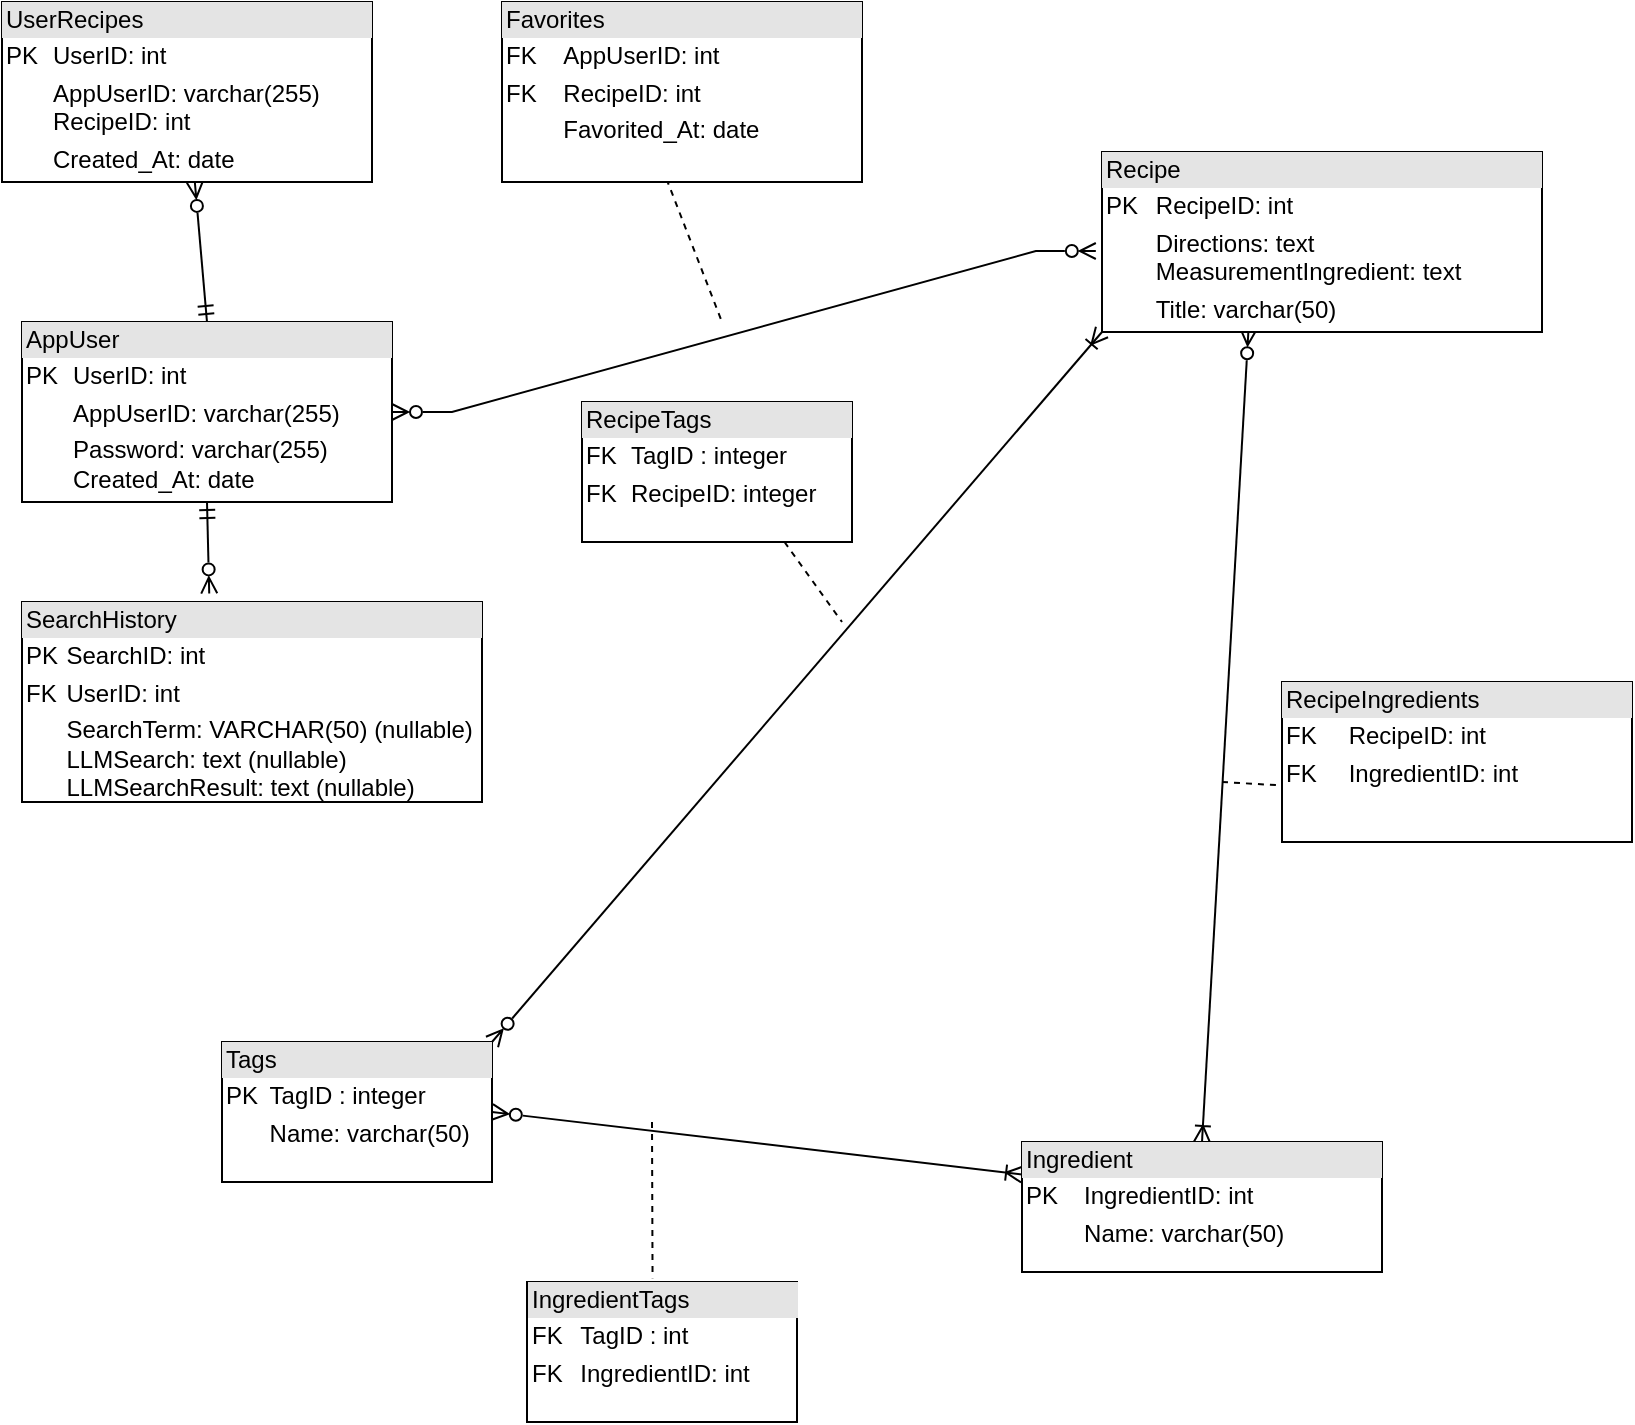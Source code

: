 <mxfile>
    <diagram name="Page-1" id="7ARzTkC1GYlOzNA3DdzD">
        <mxGraphModel dx="812" dy="448" grid="1" gridSize="10" guides="1" tooltips="1" connect="1" arrows="1" fold="1" page="1" pageScale="1" pageWidth="850" pageHeight="1100" math="0" shadow="0">
            <root>
                <mxCell id="0"/>
                <mxCell id="1" parent="0"/>
                <mxCell id="VVuWQ3KE4KyJTpnH6zJP-72" value="" style="edgeStyle=entityRelationEdgeStyle;fontSize=12;html=1;endArrow=ERzeroToMany;rounded=0;entryX=-0.014;entryY=0.55;entryDx=0;entryDy=0;startArrow=ERzeroToMany;startFill=0;endFill=0;entryPerimeter=0;" parent="1" source="G9O_GVbUvE1H169SgtPe-10" target="G9O_GVbUvE1H169SgtPe-45" edge="1">
                    <mxGeometry width="100" height="100" relative="1" as="geometry">
                        <mxPoint x="200" y="189.94" as="sourcePoint"/>
                        <mxPoint x="470" y="190.0" as="targetPoint"/>
                        <Array as="points">
                            <mxPoint x="450" y="190"/>
                        </Array>
                    </mxGeometry>
                </mxCell>
                <mxCell id="RCrXpqn-a_CAe2zHo8Ni-3" value="" style="endArrow=ERoneToMany;startArrow=ERzeroToMany;html=1;rounded=0;exitX=1;exitY=0;exitDx=0;exitDy=0;entryX=0;entryY=1;entryDx=0;entryDy=0;startFill=0;endFill=0;" parent="1" source="G9O_GVbUvE1H169SgtPe-46" target="G9O_GVbUvE1H169SgtPe-45" edge="1">
                    <mxGeometry width="50" height="50" relative="1" as="geometry">
                        <mxPoint x="200" y="505" as="sourcePoint"/>
                        <mxPoint x="470" y="225.0" as="targetPoint"/>
                    </mxGeometry>
                </mxCell>
                <mxCell id="RCrXpqn-a_CAe2zHo8Ni-4" value="" style="endArrow=none;html=1;rounded=0;exitX=0.75;exitY=1;exitDx=0;exitDy=0;dashed=1;" parent="1" source="G9O_GVbUvE1H169SgtPe-15" edge="1">
                    <mxGeometry width="50" height="50" relative="1" as="geometry">
                        <mxPoint x="200" y="350" as="sourcePoint"/>
                        <mxPoint x="440" y="320" as="targetPoint"/>
                    </mxGeometry>
                </mxCell>
                <mxCell id="RCrXpqn-a_CAe2zHo8Ni-5" value="" style="endArrow=ERoneToMany;startArrow=ERzeroToMany;html=1;rounded=0;exitX=1;exitY=0.5;exitDx=0;exitDy=0;entryX=0;entryY=0.25;entryDx=0;entryDy=0;startFill=0;endFill=0;" parent="1" source="G9O_GVbUvE1H169SgtPe-46" target="G9O_GVbUvE1H169SgtPe-48" edge="1">
                    <mxGeometry width="50" height="50" relative="1" as="geometry">
                        <mxPoint x="199.35" y="582.98" as="sourcePoint"/>
                        <mxPoint x="470" y="615" as="targetPoint"/>
                    </mxGeometry>
                </mxCell>
                <mxCell id="RCrXpqn-a_CAe2zHo8Ni-6" value="" style="endArrow=none;html=1;rounded=0;entryX=0.465;entryY=-0.026;entryDx=0;entryDy=0;dashed=1;entryPerimeter=0;" parent="1" target="G9O_GVbUvE1H169SgtPe-47" edge="1">
                    <mxGeometry width="50" height="50" relative="1" as="geometry">
                        <mxPoint x="345" y="570" as="sourcePoint"/>
                        <mxPoint x="230" y="610" as="targetPoint"/>
                    </mxGeometry>
                </mxCell>
                <mxCell id="RCrXpqn-a_CAe2zHo8Ni-9" value="" style="endArrow=ERzeroToMany;startArrow=ERoneToMany;html=1;rounded=0;exitX=0.5;exitY=0;exitDx=0;exitDy=0;startFill=0;endFill=0;entryX=0.333;entryY=0.985;entryDx=0;entryDy=0;entryPerimeter=0;" parent="1" source="G9O_GVbUvE1H169SgtPe-48" target="G9O_GVbUvE1H169SgtPe-45" edge="1">
                    <mxGeometry width="50" height="50" relative="1" as="geometry">
                        <mxPoint x="545" y="580" as="sourcePoint"/>
                        <mxPoint x="545" y="260.0" as="targetPoint"/>
                    </mxGeometry>
                </mxCell>
                <mxCell id="RCrXpqn-a_CAe2zHo8Ni-10" value="" style="endArrow=none;html=1;rounded=0;entryX=0.012;entryY=0.648;entryDx=0;entryDy=0;dashed=1;entryPerimeter=0;" parent="1" target="G9O_GVbUvE1H169SgtPe-49" edge="1">
                    <mxGeometry width="50" height="50" relative="1" as="geometry">
                        <mxPoint x="630" y="400" as="sourcePoint"/>
                        <mxPoint x="620" y="400" as="targetPoint"/>
                    </mxGeometry>
                </mxCell>
                <mxCell id="6IcyhnfVefln0a-kWws9-1" value="" style="endArrow=none;html=1;rounded=0;exitX=0.457;exitY=0.983;exitDx=0;exitDy=0;dashed=1;exitPerimeter=0;" parent="1" source="G9O_GVbUvE1H169SgtPe-16" edge="1">
                    <mxGeometry width="50" height="50" relative="1" as="geometry">
                        <mxPoint x="350" y="150.0" as="sourcePoint"/>
                        <mxPoint x="380" y="170" as="targetPoint"/>
                    </mxGeometry>
                </mxCell>
                <mxCell id="G9O_GVbUvE1H169SgtPe-10" value="&lt;div style=&quot;box-sizing:border-box;width:100%;background:#e4e4e4;padding:2px;&quot;&gt;AppUser&lt;/div&gt;&lt;table style=&quot;width:100%;font-size:1em;&quot; cellpadding=&quot;2&quot; cellspacing=&quot;0&quot;&gt;&lt;tbody&gt;&lt;tr&gt;&lt;td&gt;PK&lt;/td&gt;&lt;td&gt;UserID: int&lt;/td&gt;&lt;/tr&gt;&lt;tr&gt;&lt;td&gt;&lt;br&gt;&lt;/td&gt;&lt;td&gt;AppUserID: varchar(255)&lt;br&gt;&lt;/td&gt;&lt;/tr&gt;&lt;tr&gt;&lt;td&gt;&lt;/td&gt;&lt;td&gt;Password: varchar(255)&lt;br&gt;Created_At: date&lt;br&gt;&lt;/td&gt;&lt;/tr&gt;&lt;/tbody&gt;&lt;/table&gt;" style="verticalAlign=top;align=left;overflow=fill;html=1;whiteSpace=wrap;" parent="1" vertex="1">
                    <mxGeometry x="30" y="170" width="185" height="90" as="geometry"/>
                </mxCell>
                <mxCell id="G9O_GVbUvE1H169SgtPe-15" value="&lt;div style=&quot;box-sizing:border-box;width:100%;background:#e4e4e4;padding:2px;&quot;&gt;RecipeTags&lt;/div&gt;&lt;table style=&quot;width:100%;font-size:1em;&quot; cellpadding=&quot;2&quot; cellspacing=&quot;0&quot;&gt;&lt;tbody&gt;&lt;tr&gt;&lt;td&gt;FK&lt;/td&gt;&lt;td&gt;TagID : integer&lt;/td&gt;&lt;/tr&gt;&lt;tr&gt;&lt;td&gt;FK&lt;/td&gt;&lt;td&gt;RecipeID: integer&lt;/td&gt;&lt;/tr&gt;&lt;tr&gt;&lt;td&gt;&lt;/td&gt;&lt;td&gt;&lt;br&gt;&lt;/td&gt;&lt;/tr&gt;&lt;/tbody&gt;&lt;/table&gt;" style="verticalAlign=top;align=left;overflow=fill;html=1;whiteSpace=wrap;" parent="1" vertex="1">
                    <mxGeometry x="310" y="210" width="135" height="70" as="geometry"/>
                </mxCell>
                <mxCell id="G9O_GVbUvE1H169SgtPe-16" value="&lt;div style=&quot;box-sizing:border-box;width:100%;background:#e4e4e4;padding:2px;&quot;&gt;Favorites&lt;/div&gt;&lt;table style=&quot;width:100%;font-size:1em;&quot; cellpadding=&quot;2&quot; cellspacing=&quot;0&quot;&gt;&lt;tbody&gt;&lt;tr&gt;&lt;td&gt;FK&lt;/td&gt;&lt;td&gt;AppUserID: int&lt;/td&gt;&lt;/tr&gt;&lt;tr&gt;&lt;td&gt;FK&lt;/td&gt;&lt;td&gt;RecipeID: int&lt;/td&gt;&lt;/tr&gt;&lt;tr&gt;&lt;td&gt;&lt;br&gt;&lt;/td&gt;&lt;td&gt;Favorited_At: date&lt;/td&gt;&lt;/tr&gt;&lt;/tbody&gt;&lt;/table&gt;" style="verticalAlign=top;align=left;overflow=fill;html=1;whiteSpace=wrap;" parent="1" vertex="1">
                    <mxGeometry x="270" y="10" width="180" height="90" as="geometry"/>
                </mxCell>
                <mxCell id="G9O_GVbUvE1H169SgtPe-45" value="&lt;div style=&quot;box-sizing:border-box;width:100%;background:#e4e4e4;padding:2px;&quot;&gt;Recipe&lt;/div&gt;&lt;table style=&quot;width:100%;font-size:1em;&quot; cellpadding=&quot;2&quot; cellspacing=&quot;0&quot;&gt;&lt;tbody&gt;&lt;tr&gt;&lt;td&gt;PK&lt;/td&gt;&lt;td&gt;RecipeID: int&lt;br&gt;&lt;/td&gt;&lt;/tr&gt;&lt;tr&gt;&lt;td&gt;&lt;/td&gt;&lt;td&gt;Directions: text&lt;br&gt;MeasurementIngredient: text&lt;br&gt;&lt;/td&gt;&lt;/tr&gt;&lt;tr&gt;&lt;td&gt;&lt;/td&gt;&lt;td&gt;Title: varchar(50)&lt;/td&gt;&lt;/tr&gt;&lt;/tbody&gt;&lt;/table&gt;" style="verticalAlign=top;align=left;overflow=fill;html=1;whiteSpace=wrap;" parent="1" vertex="1">
                    <mxGeometry x="570" y="85" width="220" height="90" as="geometry"/>
                </mxCell>
                <mxCell id="G9O_GVbUvE1H169SgtPe-46" value="&lt;div style=&quot;box-sizing:border-box;width:100%;background:#e4e4e4;padding:2px;&quot;&gt;Tags&lt;/div&gt;&lt;table style=&quot;width:100%;font-size:1em;&quot; cellpadding=&quot;2&quot; cellspacing=&quot;0&quot;&gt;&lt;tbody&gt;&lt;tr&gt;&lt;td&gt;PK&lt;/td&gt;&lt;td&gt;TagID : integer&lt;/td&gt;&lt;/tr&gt;&lt;tr&gt;&lt;td&gt;&lt;br&gt;&lt;/td&gt;&lt;td&gt;Name: varchar(50)&lt;/td&gt;&lt;/tr&gt;&lt;tr&gt;&lt;td&gt;&lt;/td&gt;&lt;td&gt;&lt;br&gt;&lt;/td&gt;&lt;/tr&gt;&lt;/tbody&gt;&lt;/table&gt;" style="verticalAlign=top;align=left;overflow=fill;html=1;whiteSpace=wrap;" parent="1" vertex="1">
                    <mxGeometry x="130" y="530" width="135" height="70" as="geometry"/>
                </mxCell>
                <mxCell id="G9O_GVbUvE1H169SgtPe-47" value="&lt;div style=&quot;box-sizing:border-box;width:100%;background:#e4e4e4;padding:2px;&quot;&gt;IngredientTags&lt;/div&gt;&lt;table style=&quot;width:100%;font-size:1em;&quot; cellpadding=&quot;2&quot; cellspacing=&quot;0&quot;&gt;&lt;tbody&gt;&lt;tr&gt;&lt;td&gt;FK&lt;/td&gt;&lt;td&gt;TagID : int&lt;/td&gt;&lt;/tr&gt;&lt;tr&gt;&lt;td&gt;FK&lt;/td&gt;&lt;td&gt;IngredientID: int&lt;/td&gt;&lt;/tr&gt;&lt;tr&gt;&lt;td&gt;&lt;/td&gt;&lt;td&gt;&lt;br&gt;&lt;/td&gt;&lt;/tr&gt;&lt;/tbody&gt;&lt;/table&gt;" style="verticalAlign=top;align=left;overflow=fill;html=1;whiteSpace=wrap;" parent="1" vertex="1">
                    <mxGeometry x="282.5" y="650" width="135" height="70" as="geometry"/>
                </mxCell>
                <mxCell id="G9O_GVbUvE1H169SgtPe-48" value="&lt;div style=&quot;box-sizing:border-box;width:100%;background:#e4e4e4;padding:2px;&quot;&gt;Ingredient&lt;/div&gt;&lt;table style=&quot;width:100%;font-size:1em;&quot; cellpadding=&quot;2&quot; cellspacing=&quot;0&quot;&gt;&lt;tbody&gt;&lt;tr&gt;&lt;td&gt;PK&lt;/td&gt;&lt;td&gt;IngredientID: int&lt;br&gt;&lt;/td&gt;&lt;/tr&gt;&lt;tr&gt;&lt;td&gt;&lt;br&gt;&lt;/td&gt;&lt;td&gt;Name: varchar(50)&lt;/td&gt;&lt;/tr&gt;&lt;tr&gt;&lt;td&gt;&lt;br&gt;&lt;/td&gt;&lt;td&gt;&lt;br&gt;&lt;/td&gt;&lt;/tr&gt;&lt;/tbody&gt;&lt;/table&gt;" style="verticalAlign=top;align=left;overflow=fill;html=1;whiteSpace=wrap;" parent="1" vertex="1">
                    <mxGeometry x="530" y="580" width="180" height="65" as="geometry"/>
                </mxCell>
                <mxCell id="G9O_GVbUvE1H169SgtPe-49" value="&lt;div style=&quot;box-sizing:border-box;width:100%;background:#e4e4e4;padding:2px;&quot;&gt;RecipeIngredients&lt;/div&gt;&lt;table style=&quot;width:100%;font-size:1em;&quot; cellpadding=&quot;2&quot; cellspacing=&quot;0&quot;&gt;&lt;tbody&gt;&lt;tr&gt;&lt;td&gt;FK&lt;/td&gt;&lt;td&gt;RecipeID: int&lt;br&gt;&lt;/td&gt;&lt;/tr&gt;&lt;tr&gt;&lt;td&gt;FK&lt;/td&gt;&lt;td&gt;IngredientID: int&lt;/td&gt;&lt;/tr&gt;&lt;tr&gt;&lt;td&gt;&lt;/td&gt;&lt;td&gt;&lt;br&gt;&lt;/td&gt;&lt;/tr&gt;&lt;/tbody&gt;&lt;/table&gt;" style="verticalAlign=top;align=left;overflow=fill;html=1;whiteSpace=wrap;" parent="1" vertex="1">
                    <mxGeometry x="660" y="350" width="175" height="80" as="geometry"/>
                </mxCell>
                <mxCell id="eOqv7f3weZmDZBxl6rkl-1" value="&lt;div style=&quot;box-sizing:border-box;width:100%;background:#e4e4e4;padding:2px;&quot;&gt;SearchHistory&lt;/div&gt;&lt;table style=&quot;width:100%;font-size:1em;&quot; cellpadding=&quot;2&quot; cellspacing=&quot;0&quot;&gt;&lt;tbody&gt;&lt;tr&gt;&lt;td&gt;PK&lt;/td&gt;&lt;td&gt;SearchID: int&lt;/td&gt;&lt;/tr&gt;&lt;tr&gt;&lt;td&gt;FK&lt;/td&gt;&lt;td&gt;UserID: int&lt;/td&gt;&lt;/tr&gt;&lt;tr&gt;&lt;td&gt;&lt;br&gt;&lt;/td&gt;&lt;td&gt;SearchTerm: VARCHAR(50) (nullable)&lt;br&gt;LLMSearch: text (nullable)&lt;br&gt;LLMSearchResult: text (nullable)&lt;/td&gt;&lt;/tr&gt;&lt;/tbody&gt;&lt;/table&gt;" style="verticalAlign=top;align=left;overflow=fill;html=1;whiteSpace=wrap;" parent="1" vertex="1">
                    <mxGeometry x="30" y="310" width="230" height="100" as="geometry"/>
                </mxCell>
                <mxCell id="eOqv7f3weZmDZBxl6rkl-3" value="" style="endArrow=ERzeroToMany;startArrow=ERmandOne;html=1;rounded=0;exitX=0.5;exitY=1;exitDx=0;exitDy=0;entryX=0.407;entryY=-0.043;entryDx=0;entryDy=0;entryPerimeter=0;endFill=0;startFill=0;" parent="1" source="G9O_GVbUvE1H169SgtPe-10" target="eOqv7f3weZmDZBxl6rkl-1" edge="1">
                    <mxGeometry width="50" height="50" relative="1" as="geometry">
                        <mxPoint x="400" y="350" as="sourcePoint"/>
                        <mxPoint x="450" y="300" as="targetPoint"/>
                    </mxGeometry>
                </mxCell>
                <mxCell id="2" value="&lt;div style=&quot;box-sizing:border-box;width:100%;background:#e4e4e4;padding:2px;&quot;&gt;UserRecipes&lt;/div&gt;&lt;table style=&quot;width:100%;font-size:1em;&quot; cellpadding=&quot;2&quot; cellspacing=&quot;0&quot;&gt;&lt;tbody&gt;&lt;tr&gt;&lt;td&gt;PK&lt;/td&gt;&lt;td&gt;UserID: int&lt;/td&gt;&lt;/tr&gt;&lt;tr&gt;&lt;td&gt;&lt;br&gt;&lt;/td&gt;&lt;td&gt;AppUserID: varchar(255)&lt;br&gt;RecipeID: int&lt;/td&gt;&lt;/tr&gt;&lt;tr&gt;&lt;td&gt;&lt;/td&gt;&lt;td&gt;Created_At: date&lt;br&gt;&lt;/td&gt;&lt;/tr&gt;&lt;/tbody&gt;&lt;/table&gt;" style="verticalAlign=top;align=left;overflow=fill;html=1;whiteSpace=wrap;gradientColor=none;" vertex="1" parent="1">
                    <mxGeometry x="20" y="10" width="185" height="90" as="geometry"/>
                </mxCell>
                <mxCell id="3" value="" style="endArrow=ERzeroToMany;startArrow=ERmandOne;html=1;rounded=0;endFill=0;startFill=0;exitX=0.5;exitY=0;exitDx=0;exitDy=0;" edge="1" parent="1" source="G9O_GVbUvE1H169SgtPe-10" target="2">
                    <mxGeometry width="50" height="50" relative="1" as="geometry">
                        <mxPoint x="112.5" y="270" as="sourcePoint"/>
                        <mxPoint x="113.61" y="315.7" as="targetPoint"/>
                    </mxGeometry>
                </mxCell>
            </root>
        </mxGraphModel>
    </diagram>
</mxfile>
